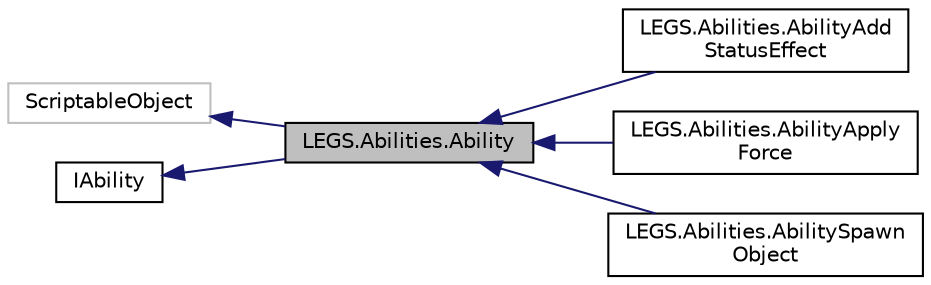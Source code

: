 digraph "LEGS.Abilities.Ability"
{
 // LATEX_PDF_SIZE
  edge [fontname="Helvetica",fontsize="10",labelfontname="Helvetica",labelfontsize="10"];
  node [fontname="Helvetica",fontsize="10",shape=record];
  rankdir="LR";
  Node1 [label="LEGS.Abilities.Ability",height=0.2,width=0.4,color="black", fillcolor="grey75", style="filled", fontcolor="black",tooltip="ScriptableObject version of an IAbility for convenience"];
  Node2 -> Node1 [dir="back",color="midnightblue",fontsize="10",style="solid",fontname="Helvetica"];
  Node2 [label="ScriptableObject",height=0.2,width=0.4,color="grey75", fillcolor="white", style="filled",tooltip=" "];
  Node3 -> Node1 [dir="back",color="midnightblue",fontsize="10",style="solid",fontname="Helvetica"];
  Node3 [label="IAbility",height=0.2,width=0.4,color="black", fillcolor="white", style="filled",URL="$interfaceLEGS_1_1Abilities_1_1IAbility.html",tooltip="An activateable script that modifies a character or the world in some form"];
  Node1 -> Node4 [dir="back",color="midnightblue",fontsize="10",style="solid",fontname="Helvetica"];
  Node4 [label="LEGS.Abilities.AbilityAdd\lStatusEffect",height=0.2,width=0.4,color="black", fillcolor="white", style="filled",URL="$classLEGS_1_1Abilities_1_1AbilityAddStatusEffect.html",tooltip="Applies a status effect to the casting entity"];
  Node1 -> Node5 [dir="back",color="midnightblue",fontsize="10",style="solid",fontname="Helvetica"];
  Node5 [label="LEGS.Abilities.AbilityApply\lForce",height=0.2,width=0.4,color="black", fillcolor="white", style="filled",URL="$classLEGS_1_1Abilities_1_1AbilityApplyForce.html",tooltip="Adds instant force to attached Rigidbody"];
  Node1 -> Node6 [dir="back",color="midnightblue",fontsize="10",style="solid",fontname="Helvetica"];
  Node6 [label="LEGS.Abilities.AbilitySpawn\lObject",height=0.2,width=0.4,color="black", fillcolor="white", style="filled",URL="$classLEGS_1_1Abilities_1_1AbilitySpawnObject.html",tooltip="Ability that spawns an object"];
}

